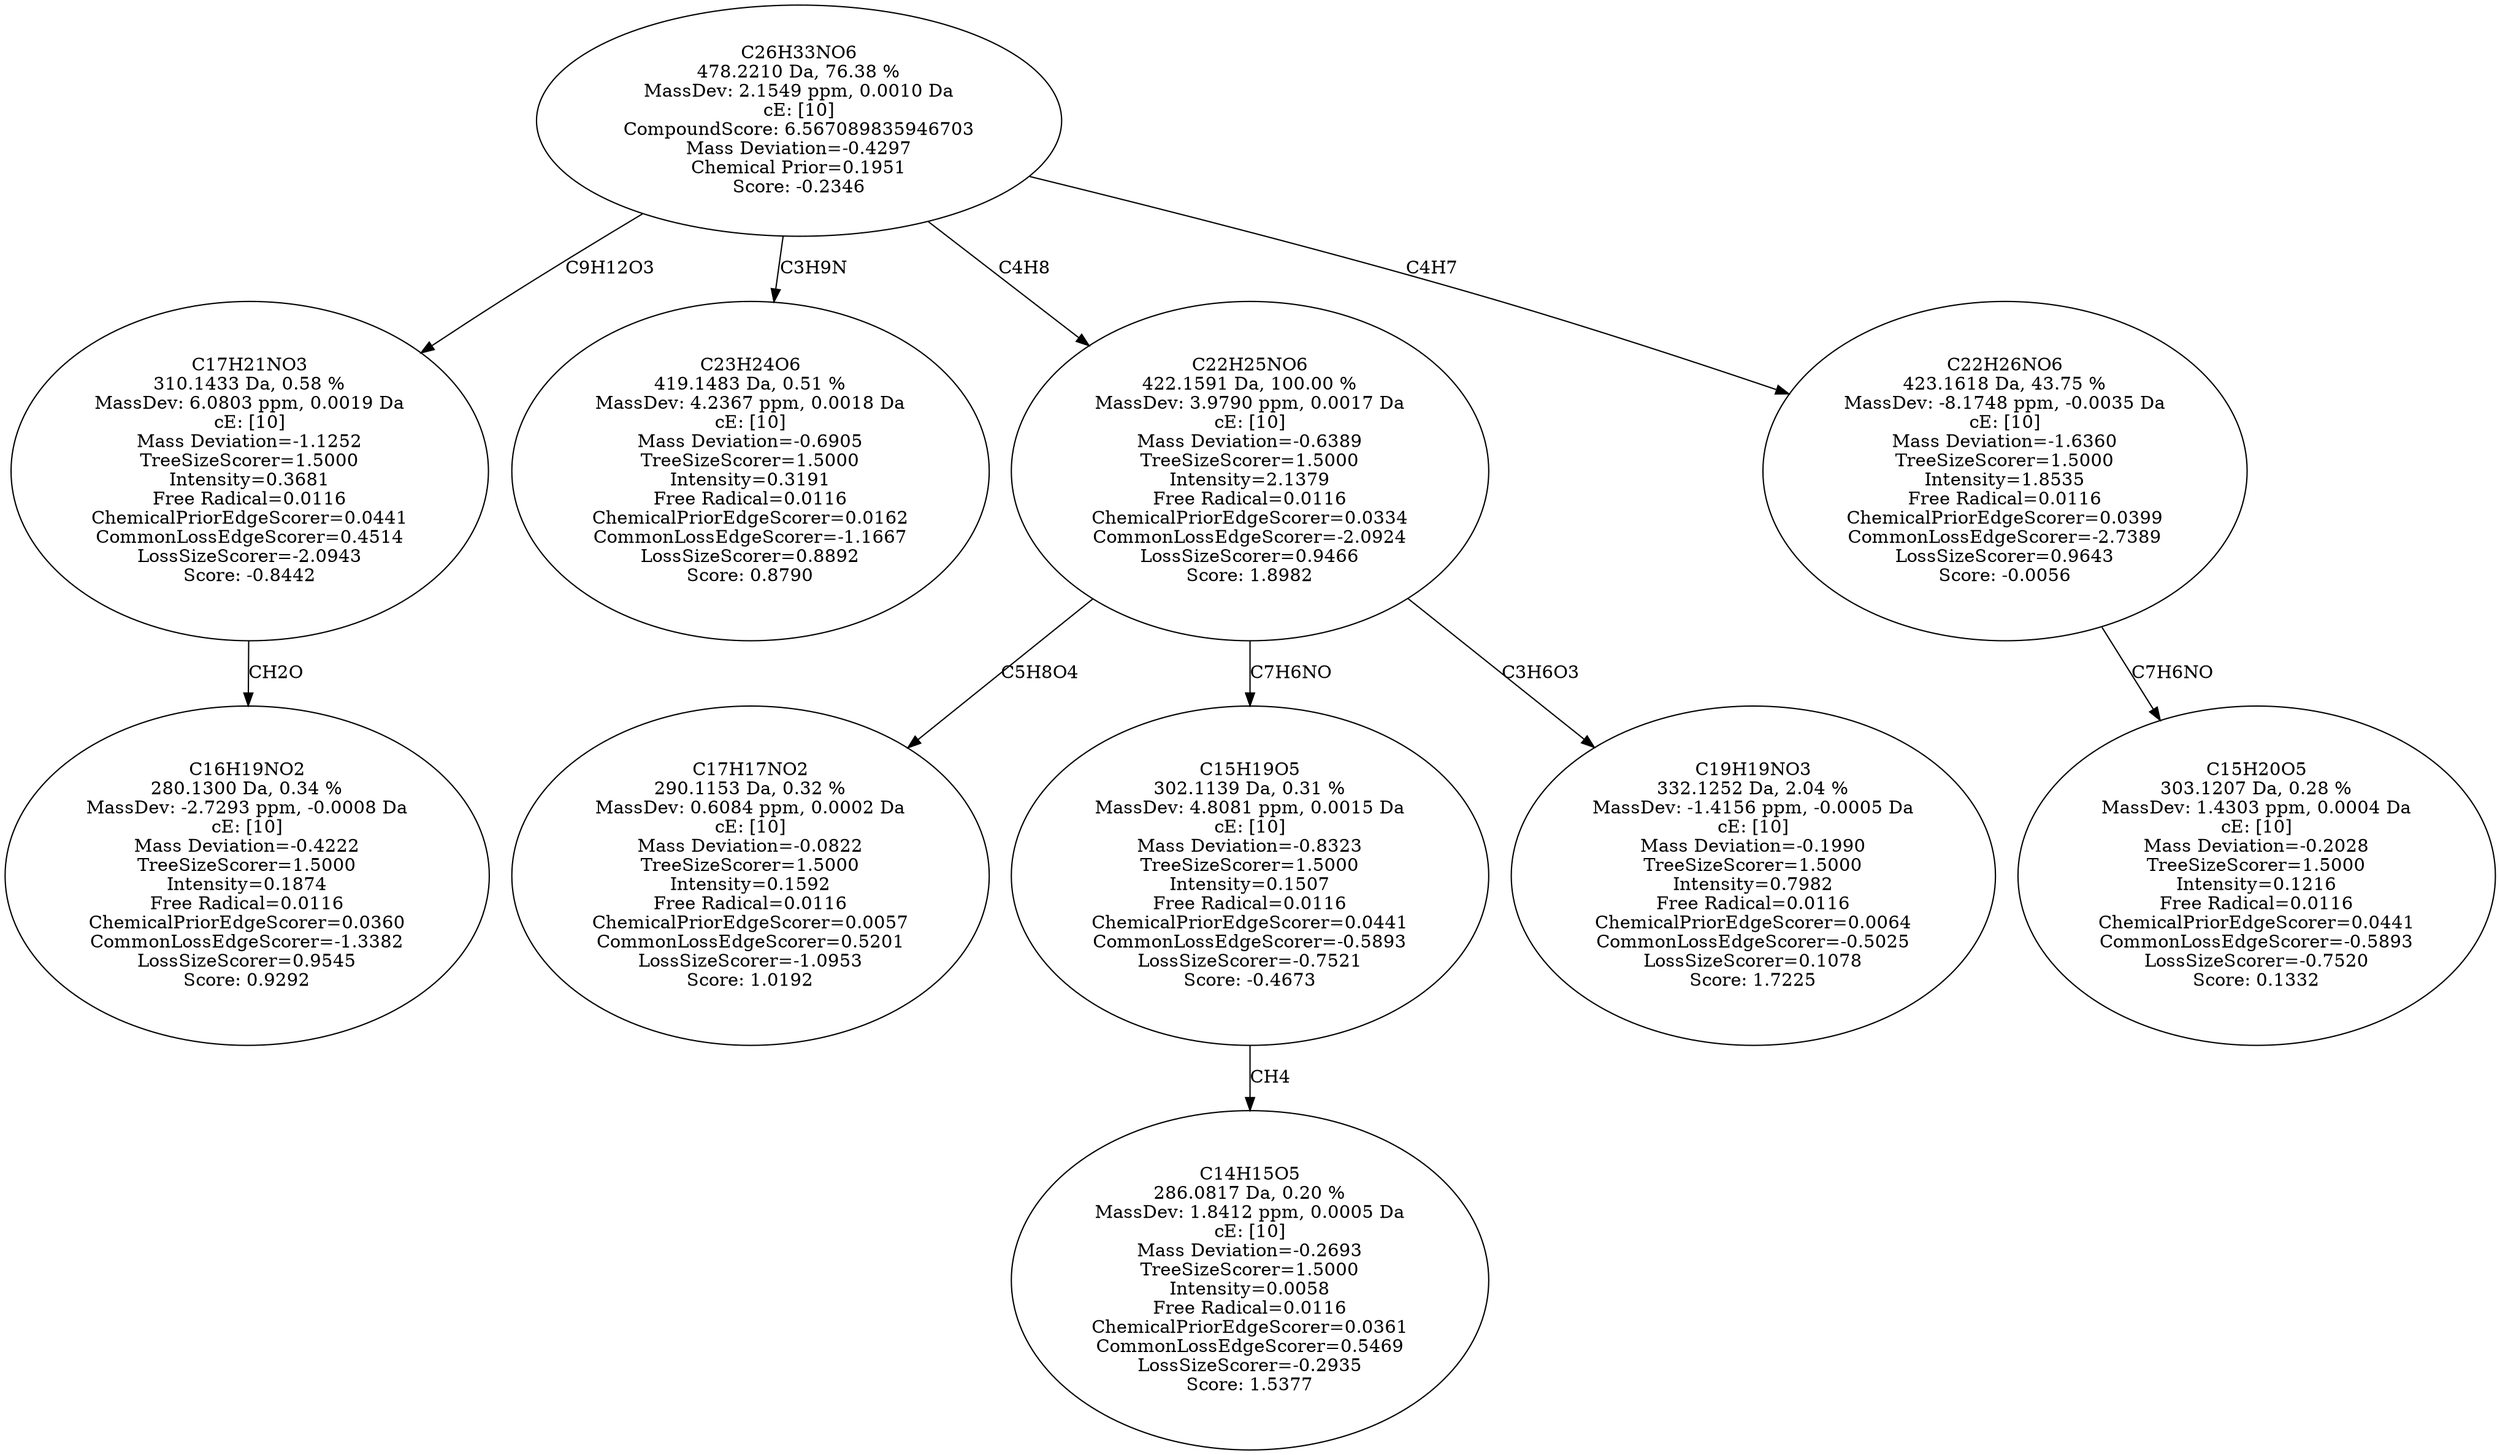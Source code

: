 strict digraph {
v1 [label="C16H19NO2\n280.1300 Da, 0.34 %\nMassDev: -2.7293 ppm, -0.0008 Da\ncE: [10]\nMass Deviation=-0.4222\nTreeSizeScorer=1.5000\nIntensity=0.1874\nFree Radical=0.0116\nChemicalPriorEdgeScorer=0.0360\nCommonLossEdgeScorer=-1.3382\nLossSizeScorer=0.9545\nScore: 0.9292"];
v2 [label="C17H21NO3\n310.1433 Da, 0.58 %\nMassDev: 6.0803 ppm, 0.0019 Da\ncE: [10]\nMass Deviation=-1.1252\nTreeSizeScorer=1.5000\nIntensity=0.3681\nFree Radical=0.0116\nChemicalPriorEdgeScorer=0.0441\nCommonLossEdgeScorer=0.4514\nLossSizeScorer=-2.0943\nScore: -0.8442"];
v3 [label="C23H24O6\n419.1483 Da, 0.51 %\nMassDev: 4.2367 ppm, 0.0018 Da\ncE: [10]\nMass Deviation=-0.6905\nTreeSizeScorer=1.5000\nIntensity=0.3191\nFree Radical=0.0116\nChemicalPriorEdgeScorer=0.0162\nCommonLossEdgeScorer=-1.1667\nLossSizeScorer=0.8892\nScore: 0.8790"];
v4 [label="C17H17NO2\n290.1153 Da, 0.32 %\nMassDev: 0.6084 ppm, 0.0002 Da\ncE: [10]\nMass Deviation=-0.0822\nTreeSizeScorer=1.5000\nIntensity=0.1592\nFree Radical=0.0116\nChemicalPriorEdgeScorer=0.0057\nCommonLossEdgeScorer=0.5201\nLossSizeScorer=-1.0953\nScore: 1.0192"];
v5 [label="C14H15O5\n286.0817 Da, 0.20 %\nMassDev: 1.8412 ppm, 0.0005 Da\ncE: [10]\nMass Deviation=-0.2693\nTreeSizeScorer=1.5000\nIntensity=0.0058\nFree Radical=0.0116\nChemicalPriorEdgeScorer=0.0361\nCommonLossEdgeScorer=0.5469\nLossSizeScorer=-0.2935\nScore: 1.5377"];
v6 [label="C15H19O5\n302.1139 Da, 0.31 %\nMassDev: 4.8081 ppm, 0.0015 Da\ncE: [10]\nMass Deviation=-0.8323\nTreeSizeScorer=1.5000\nIntensity=0.1507\nFree Radical=0.0116\nChemicalPriorEdgeScorer=0.0441\nCommonLossEdgeScorer=-0.5893\nLossSizeScorer=-0.7521\nScore: -0.4673"];
v7 [label="C19H19NO3\n332.1252 Da, 2.04 %\nMassDev: -1.4156 ppm, -0.0005 Da\ncE: [10]\nMass Deviation=-0.1990\nTreeSizeScorer=1.5000\nIntensity=0.7982\nFree Radical=0.0116\nChemicalPriorEdgeScorer=0.0064\nCommonLossEdgeScorer=-0.5025\nLossSizeScorer=0.1078\nScore: 1.7225"];
v8 [label="C22H25NO6\n422.1591 Da, 100.00 %\nMassDev: 3.9790 ppm, 0.0017 Da\ncE: [10]\nMass Deviation=-0.6389\nTreeSizeScorer=1.5000\nIntensity=2.1379\nFree Radical=0.0116\nChemicalPriorEdgeScorer=0.0334\nCommonLossEdgeScorer=-2.0924\nLossSizeScorer=0.9466\nScore: 1.8982"];
v9 [label="C15H20O5\n303.1207 Da, 0.28 %\nMassDev: 1.4303 ppm, 0.0004 Da\ncE: [10]\nMass Deviation=-0.2028\nTreeSizeScorer=1.5000\nIntensity=0.1216\nFree Radical=0.0116\nChemicalPriorEdgeScorer=0.0441\nCommonLossEdgeScorer=-0.5893\nLossSizeScorer=-0.7520\nScore: 0.1332"];
v10 [label="C22H26NO6\n423.1618 Da, 43.75 %\nMassDev: -8.1748 ppm, -0.0035 Da\ncE: [10]\nMass Deviation=-1.6360\nTreeSizeScorer=1.5000\nIntensity=1.8535\nFree Radical=0.0116\nChemicalPriorEdgeScorer=0.0399\nCommonLossEdgeScorer=-2.7389\nLossSizeScorer=0.9643\nScore: -0.0056"];
v11 [label="C26H33NO6\n478.2210 Da, 76.38 %\nMassDev: 2.1549 ppm, 0.0010 Da\ncE: [10]\nCompoundScore: 6.567089835946703\nMass Deviation=-0.4297\nChemical Prior=0.1951\nScore: -0.2346"];
v2 -> v1 [label="CH2O"];
v11 -> v2 [label="C9H12O3"];
v11 -> v3 [label="C3H9N"];
v8 -> v4 [label="C5H8O4"];
v6 -> v5 [label="CH4"];
v8 -> v6 [label="C7H6NO"];
v8 -> v7 [label="C3H6O3"];
v11 -> v8 [label="C4H8"];
v10 -> v9 [label="C7H6NO"];
v11 -> v10 [label="C4H7"];
}